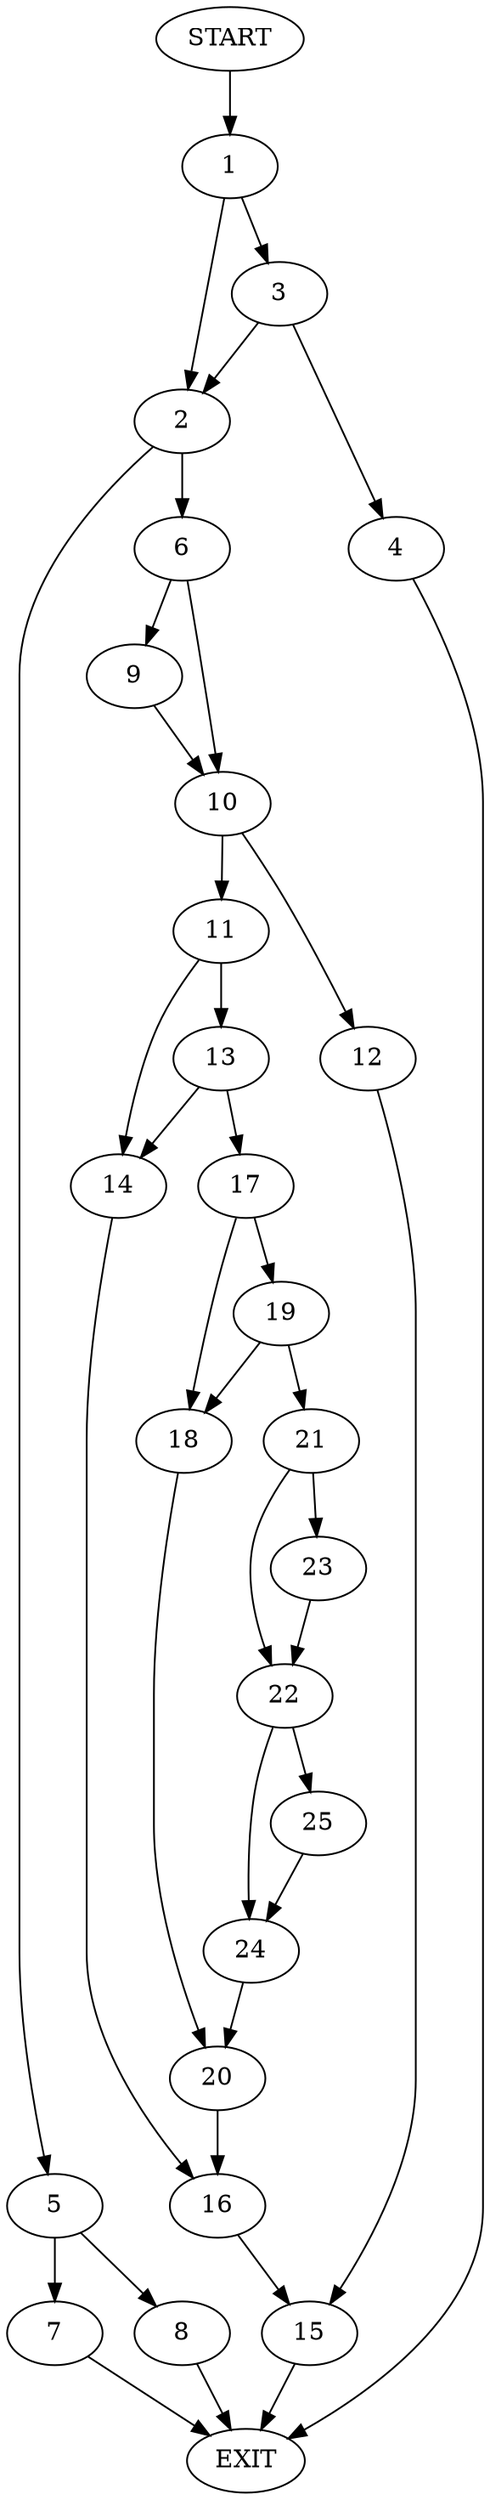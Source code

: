 digraph {
0 [label="START"]
26 [label="EXIT"]
0 -> 1
1 -> 2
1 -> 3
3 -> 2
3 -> 4
2 -> 5
2 -> 6
4 -> 26
5 -> 7
5 -> 8
6 -> 9
6 -> 10
7 -> 26
8 -> 26
9 -> 10
10 -> 11
10 -> 12
11 -> 13
11 -> 14
12 -> 15
14 -> 16
13 -> 14
13 -> 17
17 -> 18
17 -> 19
18 -> 20
19 -> 18
19 -> 21
21 -> 22
21 -> 23
23 -> 22
22 -> 24
22 -> 25
24 -> 20
25 -> 24
20 -> 16
16 -> 15
15 -> 26
}
